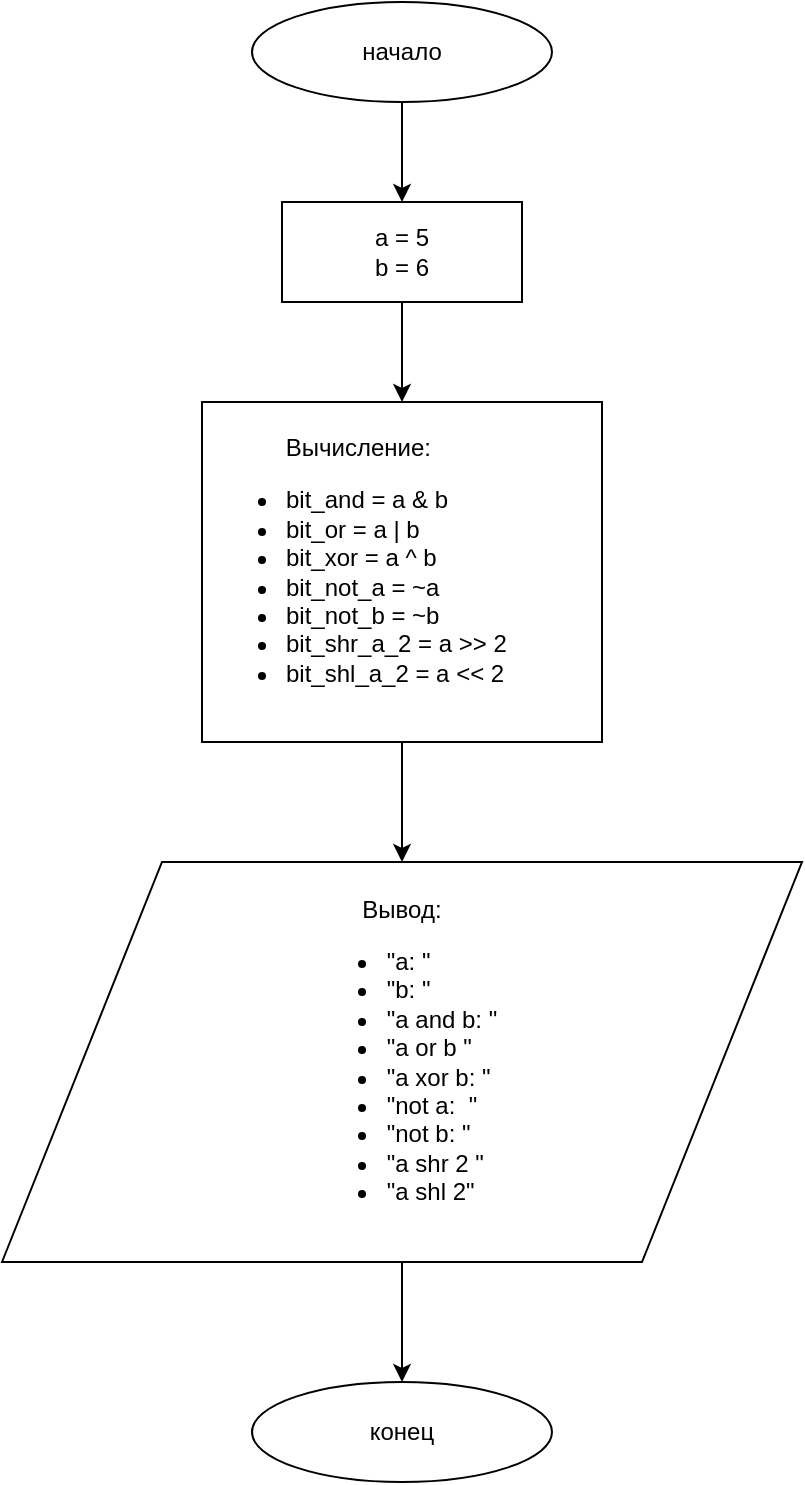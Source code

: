 <mxfile version="12.4.2" type="device" pages="6"><diagram id="529MMegNwRxEKdmfvtTN" name="Page-1"><mxGraphModel dx="3122" dy="723" grid="1" gridSize="10" guides="1" tooltips="1" connect="1" arrows="1" fold="1" page="1" pageScale="1" pageWidth="850" pageHeight="1100" math="0" shadow="0"><root><mxCell id="0"/><mxCell id="1" parent="0"/><mxCell id="SWflAGZjZPfsucYb5LFb-7" style="edgeStyle=orthogonalEdgeStyle;rounded=0;orthogonalLoop=1;jettySize=auto;html=1;entryX=0.5;entryY=0;entryDx=0;entryDy=0;" edge="1" parent="1" source="SWflAGZjZPfsucYb5LFb-1" target="SWflAGZjZPfsucYb5LFb-3"><mxGeometry relative="1" as="geometry"/></mxCell><mxCell id="SWflAGZjZPfsucYb5LFb-1" value="начало" style="ellipse;whiteSpace=wrap;html=1;" vertex="1" parent="1"><mxGeometry x="-1350" y="20" width="150" height="50" as="geometry"/></mxCell><mxCell id="SWflAGZjZPfsucYb5LFb-8" value="" style="edgeStyle=orthogonalEdgeStyle;rounded=0;orthogonalLoop=1;jettySize=auto;html=1;" edge="1" parent="1" source="SWflAGZjZPfsucYb5LFb-3" target="SWflAGZjZPfsucYb5LFb-4"><mxGeometry relative="1" as="geometry"/></mxCell><mxCell id="SWflAGZjZPfsucYb5LFb-3" value="a = 5&lt;br&gt;b = 6" style="rounded=0;whiteSpace=wrap;html=1;" vertex="1" parent="1"><mxGeometry x="-1335" y="120" width="120" height="50" as="geometry"/></mxCell><mxCell id="SWflAGZjZPfsucYb5LFb-9" value="" style="edgeStyle=orthogonalEdgeStyle;rounded=0;orthogonalLoop=1;jettySize=auto;html=1;" edge="1" parent="1" source="SWflAGZjZPfsucYb5LFb-4" target="SWflAGZjZPfsucYb5LFb-5"><mxGeometry relative="1" as="geometry"/></mxCell><mxCell id="SWflAGZjZPfsucYb5LFb-4" value="&lt;div style=&quot;text-align: center&quot;&gt;Вычисление:&lt;/div&gt;&lt;ul&gt;&lt;li&gt;bit_and = a &amp;amp; b&lt;/li&gt;&lt;li&gt;bit_or = a | b&lt;/li&gt;&lt;li&gt;&lt;span&gt;bit_xor = a ^ b&lt;/span&gt;&lt;/li&gt;&lt;li&gt;&lt;span&gt;bit_not_a = ~a&lt;/span&gt;&lt;/li&gt;&lt;li&gt;&lt;span&gt;bit_not_b = ~b&lt;/span&gt;&lt;/li&gt;&lt;li&gt;&lt;span&gt;bit_shr_a_2 = a &amp;gt;&amp;gt; 2&lt;/span&gt;&lt;/li&gt;&lt;li&gt;&lt;span&gt;bit_shl_a_2 = a &amp;lt;&amp;lt; 2&amp;nbsp;&lt;/span&gt;&lt;/li&gt;&lt;/ul&gt;" style="rounded=0;whiteSpace=wrap;html=1;align=left;" vertex="1" parent="1"><mxGeometry x="-1375" y="220" width="200" height="170" as="geometry"/></mxCell><mxCell id="SWflAGZjZPfsucYb5LFb-10" value="" style="edgeStyle=orthogonalEdgeStyle;rounded=0;orthogonalLoop=1;jettySize=auto;html=1;" edge="1" parent="1" source="SWflAGZjZPfsucYb5LFb-5" target="SWflAGZjZPfsucYb5LFb-6"><mxGeometry relative="1" as="geometry"/></mxCell><mxCell id="SWflAGZjZPfsucYb5LFb-5" value="Вывод:&lt;br&gt;&lt;div&gt;&lt;/div&gt;&lt;ul&gt;&lt;li style=&quot;text-align: left&quot;&gt;&quot;a: &quot;&lt;/li&gt;&lt;li style=&quot;text-align: left&quot;&gt;&quot;b: &quot;&lt;/li&gt;&lt;li style=&quot;text-align: left&quot;&gt;&quot;a and b: &quot;&lt;/li&gt;&lt;li style=&quot;text-align: left&quot;&gt;&quot;a or b &quot;&lt;/li&gt;&lt;li style=&quot;text-align: left&quot;&gt;&quot;a xor b: &quot;&lt;/li&gt;&lt;li style=&quot;text-align: left&quot;&gt;&quot;not а:&amp;nbsp; &quot;&lt;/li&gt;&lt;li style=&quot;text-align: left&quot;&gt;&quot;not b: &quot;&lt;/li&gt;&lt;li style=&quot;text-align: left&quot;&gt;&quot;a shr 2 &quot;&lt;/li&gt;&lt;li style=&quot;text-align: left&quot;&gt;&quot;a shl 2&quot;&lt;/li&gt;&lt;/ul&gt;" style="shape=parallelogram;perimeter=parallelogramPerimeter;whiteSpace=wrap;html=1;align=center;" vertex="1" parent="1"><mxGeometry x="-1475" y="450" width="400" height="200" as="geometry"/></mxCell><mxCell id="SWflAGZjZPfsucYb5LFb-6" value="конец" style="ellipse;whiteSpace=wrap;html=1;" vertex="1" parent="1"><mxGeometry x="-1350" y="710" width="150" height="50" as="geometry"/></mxCell></root></mxGraphModel></diagram><diagram id="wwrDNku4VFZJ8Rb1p3Ht" name="Page-2"><mxGraphModel dx="1896" dy="964" grid="1" gridSize="10" guides="1" tooltips="1" connect="1" arrows="1" fold="1" page="1" pageScale="1" pageWidth="1100" pageHeight="850" math="0" shadow="0"><root><mxCell id="yfOJoLduya7RanwSCscD-0"/><mxCell id="yfOJoLduya7RanwSCscD-1" parent="yfOJoLduya7RanwSCscD-0"/><mxCell id="yfOJoLduya7RanwSCscD-24" value="" style="edgeStyle=orthogonalEdgeStyle;rounded=0;orthogonalLoop=1;jettySize=auto;html=1;" edge="1" parent="yfOJoLduya7RanwSCscD-1" source="yfOJoLduya7RanwSCscD-2" target="yfOJoLduya7RanwSCscD-3"><mxGeometry relative="1" as="geometry"/></mxCell><mxCell id="yfOJoLduya7RanwSCscD-2" value="начало" style="ellipse;whiteSpace=wrap;html=1;" vertex="1" parent="yfOJoLduya7RanwSCscD-1"><mxGeometry x="190" y="40" width="150" height="50" as="geometry"/></mxCell><mxCell id="yfOJoLduya7RanwSCscD-25" value="" style="edgeStyle=orthogonalEdgeStyle;rounded=0;orthogonalLoop=1;jettySize=auto;html=1;" edge="1" parent="yfOJoLduya7RanwSCscD-1" source="yfOJoLduya7RanwSCscD-3" target="yfOJoLduya7RanwSCscD-4"><mxGeometry relative="1" as="geometry"/></mxCell><mxCell id="yfOJoLduya7RanwSCscD-3" value="Введите координаты первой точки (x1, y1)&lt;br&gt;Введите координаты второй точки (x2, y2)" style="shape=parallelogram;perimeter=parallelogramPerimeter;whiteSpace=wrap;html=1;align=center;" vertex="1" parent="yfOJoLduya7RanwSCscD-1"><mxGeometry x="85" y="120" width="360" height="60" as="geometry"/></mxCell><mxCell id="yfOJoLduya7RanwSCscD-28" style="edgeStyle=orthogonalEdgeStyle;rounded=0;orthogonalLoop=1;jettySize=auto;html=1;" edge="1" parent="yfOJoLduya7RanwSCscD-1" source="yfOJoLduya7RanwSCscD-4"><mxGeometry relative="1" as="geometry"><mxPoint x="110" y="300" as="targetPoint"/></mxGeometry></mxCell><mxCell id="yfOJoLduya7RanwSCscD-31" style="edgeStyle=orthogonalEdgeStyle;rounded=0;orthogonalLoop=1;jettySize=auto;html=1;entryX=0.5;entryY=0;entryDx=0;entryDy=0;" edge="1" parent="yfOJoLduya7RanwSCscD-1" source="yfOJoLduya7RanwSCscD-4" target="yfOJoLduya7RanwSCscD-12"><mxGeometry relative="1" as="geometry"/></mxCell><mxCell id="yfOJoLduya7RanwSCscD-4" value="Координаты - числа?" style="rhombus;whiteSpace=wrap;html=1;align=center;" vertex="1" parent="yfOJoLduya7RanwSCscD-1"><mxGeometry x="182.5" y="210" width="165" height="80" as="geometry"/></mxCell><mxCell id="yfOJoLduya7RanwSCscD-5" value="Да" style="text;html=1;align=center;verticalAlign=middle;resizable=0;points=[];;autosize=1;" vertex="1" parent="yfOJoLduya7RanwSCscD-1"><mxGeometry x="347.5" y="221" width="30" height="20" as="geometry"/></mxCell><mxCell id="yfOJoLduya7RanwSCscD-6" value="Нет" style="text;html=1;align=center;verticalAlign=middle;resizable=0;points=[];;autosize=1;" vertex="1" parent="yfOJoLduya7RanwSCscD-1"><mxGeometry x="142.5" y="221" width="40" height="20" as="geometry"/></mxCell><mxCell id="yfOJoLduya7RanwSCscD-41" style="edgeStyle=orthogonalEdgeStyle;rounded=0;orthogonalLoop=1;jettySize=auto;html=1;entryX=0;entryY=0.5;entryDx=0;entryDy=0;" edge="1" parent="yfOJoLduya7RanwSCscD-1" source="yfOJoLduya7RanwSCscD-7" target="yfOJoLduya7RanwSCscD-40"><mxGeometry relative="1" as="geometry"><Array as="points"><mxPoint x="112" y="815"/></Array></mxGeometry></mxCell><mxCell id="yfOJoLduya7RanwSCscD-7" value="Вывод:&lt;br&gt;&quot;Введите численные координаты&quot;" style="shape=parallelogram;perimeter=parallelogramPerimeter;whiteSpace=wrap;html=1;align=center;" vertex="1" parent="yfOJoLduya7RanwSCscD-1"><mxGeometry x="20" y="300" width="182.5" height="80" as="geometry"/></mxCell><mxCell id="yfOJoLduya7RanwSCscD-10" value="Нет" style="text;html=1;align=center;verticalAlign=middle;resizable=0;points=[];;autosize=1;" vertex="1" parent="yfOJoLduya7RanwSCscD-1"><mxGeometry x="525" y="311" width="40" height="20" as="geometry"/></mxCell><mxCell id="yfOJoLduya7RanwSCscD-11" value="Да" style="text;html=1;align=center;verticalAlign=middle;resizable=0;points=[];;autosize=1;" vertex="1" parent="yfOJoLduya7RanwSCscD-1"><mxGeometry x="730" y="311" width="30" height="20" as="geometry"/></mxCell><mxCell id="yfOJoLduya7RanwSCscD-32" style="edgeStyle=orthogonalEdgeStyle;rounded=0;orthogonalLoop=1;jettySize=auto;html=1;entryX=0.5;entryY=0;entryDx=0;entryDy=0;" edge="1" parent="yfOJoLduya7RanwSCscD-1" source="yfOJoLduya7RanwSCscD-12" target="yfOJoLduya7RanwSCscD-13"><mxGeometry relative="1" as="geometry"/></mxCell><mxCell id="yfOJoLduya7RanwSCscD-33" style="edgeStyle=orthogonalEdgeStyle;rounded=0;orthogonalLoop=1;jettySize=auto;html=1;entryX=0.5;entryY=0;entryDx=0;entryDy=0;" edge="1" parent="yfOJoLduya7RanwSCscD-1" source="yfOJoLduya7RanwSCscD-12" target="yfOJoLduya7RanwSCscD-19"><mxGeometry relative="1" as="geometry"/></mxCell><mxCell id="yfOJoLduya7RanwSCscD-12" value="x1 == x2" style="rhombus;whiteSpace=wrap;html=1;align=center;" vertex="1" parent="yfOJoLduya7RanwSCscD-1"><mxGeometry x="565" y="300" width="165" height="80" as="geometry"/></mxCell><mxCell id="yfOJoLduya7RanwSCscD-37" style="edgeStyle=orthogonalEdgeStyle;rounded=0;orthogonalLoop=1;jettySize=auto;html=1;" edge="1" parent="yfOJoLduya7RanwSCscD-1" source="yfOJoLduya7RanwSCscD-13"><mxGeometry relative="1" as="geometry"><mxPoint x="540" y="460" as="targetPoint"/></mxGeometry></mxCell><mxCell id="yfOJoLduya7RanwSCscD-47" style="edgeStyle=orthogonalEdgeStyle;rounded=0;orthogonalLoop=1;jettySize=auto;html=1;" edge="1" parent="yfOJoLduya7RanwSCscD-1" source="yfOJoLduya7RanwSCscD-13"><mxGeometry relative="1" as="geometry"><mxPoint x="250" y="460" as="targetPoint"/></mxGeometry></mxCell><mxCell id="yfOJoLduya7RanwSCscD-13" value="y1 == y2" style="rhombus;whiteSpace=wrap;html=1;align=center;" vertex="1" parent="yfOJoLduya7RanwSCscD-1"><mxGeometry x="300" y="360" width="165" height="80" as="geometry"/></mxCell><mxCell id="yfOJoLduya7RanwSCscD-14" value="Нет" style="text;html=1;align=center;verticalAlign=middle;resizable=0;points=[];;autosize=1;" vertex="1" parent="yfOJoLduya7RanwSCscD-1"><mxGeometry x="260" y="371" width="40" height="20" as="geometry"/></mxCell><mxCell id="yfOJoLduya7RanwSCscD-15" value="Да" style="text;html=1;align=center;verticalAlign=middle;resizable=0;points=[];;autosize=1;" vertex="1" parent="yfOJoLduya7RanwSCscD-1"><mxGeometry x="465" y="371" width="30" height="20" as="geometry"/></mxCell><mxCell id="yfOJoLduya7RanwSCscD-43" style="edgeStyle=orthogonalEdgeStyle;rounded=0;orthogonalLoop=1;jettySize=auto;html=1;entryX=0.5;entryY=0;entryDx=0;entryDy=0;" edge="1" parent="yfOJoLduya7RanwSCscD-1" source="yfOJoLduya7RanwSCscD-16" target="yfOJoLduya7RanwSCscD-40"><mxGeometry relative="1" as="geometry"><Array as="points"><mxPoint x="528" y="675"/><mxPoint x="665" y="675"/></Array></mxGeometry></mxCell><mxCell id="yfOJoLduya7RanwSCscD-16" value="Вывод:&lt;br&gt;&quot;y = y1 - уравнение прямой, &lt;br&gt;проходящей &lt;br&gt;через точки&quot;" style="shape=parallelogram;perimeter=parallelogramPerimeter;whiteSpace=wrap;html=1;align=center;" vertex="1" parent="yfOJoLduya7RanwSCscD-1"><mxGeometry x="450" y="470" width="155" height="90" as="geometry"/></mxCell><mxCell id="yfOJoLduya7RanwSCscD-50" value="" style="edgeStyle=orthogonalEdgeStyle;rounded=0;orthogonalLoop=1;jettySize=auto;html=1;" edge="1" parent="yfOJoLduya7RanwSCscD-1" source="yfOJoLduya7RanwSCscD-17" target="yfOJoLduya7RanwSCscD-18"><mxGeometry relative="1" as="geometry"/></mxCell><mxCell id="yfOJoLduya7RanwSCscD-17" value="&lt;span&gt;k = (y2 - y1) / (x2 - x1)&lt;/span&gt;&lt;br&gt;&lt;span&gt;b = y2 - k * x2&lt;/span&gt;" style="rounded=0;whiteSpace=wrap;html=1;align=left;" vertex="1" parent="yfOJoLduya7RanwSCscD-1"><mxGeometry x="182.5" y="470" width="150" height="90" as="geometry"/></mxCell><mxCell id="yfOJoLduya7RanwSCscD-42" style="edgeStyle=orthogonalEdgeStyle;rounded=0;orthogonalLoop=1;jettySize=auto;html=1;entryX=0;entryY=0.5;entryDx=0;entryDy=0;" edge="1" parent="yfOJoLduya7RanwSCscD-1" source="yfOJoLduya7RanwSCscD-18" target="yfOJoLduya7RanwSCscD-40"><mxGeometry relative="1" as="geometry"><Array as="points"><mxPoint x="240" y="815"/></Array></mxGeometry></mxCell><mxCell id="yfOJoLduya7RanwSCscD-18" value="Вывод:&lt;br&gt;&quot;y = kx + b - &lt;br&gt;уравнение прямой, &lt;br&gt;проходящей через &lt;br&gt;точки&quot;" style="shape=parallelogram;perimeter=parallelogramPerimeter;whiteSpace=wrap;html=1;align=center;" vertex="1" parent="yfOJoLduya7RanwSCscD-1"><mxGeometry x="175" y="600" width="165" height="110" as="geometry"/></mxCell><mxCell id="yfOJoLduya7RanwSCscD-39" style="edgeStyle=orthogonalEdgeStyle;rounded=0;orthogonalLoop=1;jettySize=auto;html=1;" edge="1" parent="yfOJoLduya7RanwSCscD-1" source="yfOJoLduya7RanwSCscD-19"><mxGeometry relative="1" as="geometry"><mxPoint x="1020" y="460" as="targetPoint"/></mxGeometry></mxCell><mxCell id="yfOJoLduya7RanwSCscD-48" style="edgeStyle=orthogonalEdgeStyle;rounded=0;orthogonalLoop=1;jettySize=auto;html=1;" edge="1" parent="yfOJoLduya7RanwSCscD-1" source="yfOJoLduya7RanwSCscD-19"><mxGeometry relative="1" as="geometry"><mxPoint x="760" y="460" as="targetPoint"/></mxGeometry></mxCell><mxCell id="yfOJoLduya7RanwSCscD-19" value="y1 == y2" style="rhombus;whiteSpace=wrap;html=1;align=center;" vertex="1" parent="yfOJoLduya7RanwSCscD-1"><mxGeometry x="810" y="360" width="165" height="80" as="geometry"/></mxCell><mxCell id="yfOJoLduya7RanwSCscD-20" value="Нет" style="text;html=1;align=center;verticalAlign=middle;resizable=0;points=[];;autosize=1;" vertex="1" parent="yfOJoLduya7RanwSCscD-1"><mxGeometry x="770" y="371" width="40" height="20" as="geometry"/></mxCell><mxCell id="yfOJoLduya7RanwSCscD-21" value="Да" style="text;html=1;align=center;verticalAlign=middle;resizable=0;points=[];;autosize=1;" vertex="1" parent="yfOJoLduya7RanwSCscD-1"><mxGeometry x="975" y="371" width="30" height="20" as="geometry"/></mxCell><mxCell id="yfOJoLduya7RanwSCscD-44" style="edgeStyle=orthogonalEdgeStyle;rounded=0;orthogonalLoop=1;jettySize=auto;html=1;entryX=0.5;entryY=0;entryDx=0;entryDy=0;exitX=0.5;exitY=1;exitDx=0;exitDy=0;" edge="1" parent="yfOJoLduya7RanwSCscD-1" source="yfOJoLduya7RanwSCscD-22" target="yfOJoLduya7RanwSCscD-40"><mxGeometry relative="1" as="geometry"><Array as="points"><mxPoint x="755" y="680"/><mxPoint x="665" y="680"/></Array></mxGeometry></mxCell><mxCell id="yfOJoLduya7RanwSCscD-22" value="Вывод:&lt;br&gt;&quot;x = x1 - уравнение прямой, &lt;br&gt;проходящей &lt;br&gt;через точки&quot;" style="shape=parallelogram;perimeter=parallelogramPerimeter;whiteSpace=wrap;html=1;align=center;" vertex="1" parent="yfOJoLduya7RanwSCscD-1"><mxGeometry x="680" y="470" width="150" height="90" as="geometry"/></mxCell><mxCell id="yfOJoLduya7RanwSCscD-45" style="edgeStyle=orthogonalEdgeStyle;rounded=0;orthogonalLoop=1;jettySize=auto;html=1;entryX=1;entryY=0.5;entryDx=0;entryDy=0;exitX=0.5;exitY=1;exitDx=0;exitDy=0;" edge="1" parent="yfOJoLduya7RanwSCscD-1" source="yfOJoLduya7RanwSCscD-23" target="yfOJoLduya7RanwSCscD-40"><mxGeometry relative="1" as="geometry"><Array as="points"><mxPoint x="1011" y="815"/></Array></mxGeometry></mxCell><mxCell id="yfOJoLduya7RanwSCscD-23" value="Вывод:&lt;br&gt;&quot;Точки совпадают, &lt;br&gt;введите &lt;br&gt;координаты &lt;br&gt;разных точек&quot;" style="shape=parallelogram;perimeter=parallelogramPerimeter;whiteSpace=wrap;html=1;align=center;" vertex="1" parent="yfOJoLduya7RanwSCscD-1"><mxGeometry x="930" y="470" width="160" height="90" as="geometry"/></mxCell><mxCell id="yfOJoLduya7RanwSCscD-40" value="конец" style="ellipse;whiteSpace=wrap;html=1;" vertex="1" parent="yfOJoLduya7RanwSCscD-1"><mxGeometry x="590" y="790" width="150" height="50" as="geometry"/></mxCell></root></mxGraphModel></diagram><diagram id="EvHhJwxtSoLWzN24BpnY" name="Page-3"><mxGraphModel dx="1673" dy="851" grid="1" gridSize="10" guides="1" tooltips="1" connect="1" arrows="1" fold="1" page="1" pageScale="1" pageWidth="1100" pageHeight="850" math="0" shadow="0"><root><mxCell id="rjTSGXySTF08Yokjqlpj-0"/><mxCell id="rjTSGXySTF08Yokjqlpj-1" parent="rjTSGXySTF08Yokjqlpj-0"/><mxCell id="rjTSGXySTF08Yokjqlpj-21" value="" style="edgeStyle=orthogonalEdgeStyle;rounded=0;orthogonalLoop=1;jettySize=auto;html=1;" edge="1" parent="rjTSGXySTF08Yokjqlpj-1" source="rjTSGXySTF08Yokjqlpj-2" target="rjTSGXySTF08Yokjqlpj-3"><mxGeometry relative="1" as="geometry"/></mxCell><mxCell id="rjTSGXySTF08Yokjqlpj-2" value="начало" style="ellipse;whiteSpace=wrap;html=1;" vertex="1" parent="rjTSGXySTF08Yokjqlpj-1"><mxGeometry x="705" y="-0.41" width="150" height="40" as="geometry"/></mxCell><mxCell id="rjTSGXySTF08Yokjqlpj-22" value="" style="edgeStyle=orthogonalEdgeStyle;rounded=0;orthogonalLoop=1;jettySize=auto;html=1;" edge="1" parent="rjTSGXySTF08Yokjqlpj-1" source="rjTSGXySTF08Yokjqlpj-3" target="rjTSGXySTF08Yokjqlpj-4"><mxGeometry relative="1" as="geometry"/></mxCell><mxCell id="rjTSGXySTF08Yokjqlpj-3" value="Вывод - описание команд:&lt;br&gt;&lt;ul&gt;&lt;li style=&quot;text-align: left&quot;&gt;'int'&amp;nbsp;&amp;nbsp;- для случайного целого&lt;/li&gt;&lt;li style=&quot;text-align: left&quot;&gt;'float'&amp;nbsp;&amp;nbsp;- для случайного вещественного&lt;/li&gt;&lt;li style=&quot;text-align: left&quot;&gt;'symb'&amp;nbsp;&amp;nbsp;- для символа&lt;/li&gt;&lt;/ul&gt;Ввод - пользователь вводит команду" style="shape=parallelogram;perimeter=parallelogramPerimeter;whiteSpace=wrap;html=1;align=center;" vertex="1" parent="rjTSGXySTF08Yokjqlpj-1"><mxGeometry x="595" y="80" width="370" height="110" as="geometry"/></mxCell><mxCell id="rjTSGXySTF08Yokjqlpj-23" style="edgeStyle=orthogonalEdgeStyle;rounded=0;orthogonalLoop=1;jettySize=auto;html=1;" edge="1" parent="rjTSGXySTF08Yokjqlpj-1" source="rjTSGXySTF08Yokjqlpj-4" target="rjTSGXySTF08Yokjqlpj-13"><mxGeometry relative="1" as="geometry"/></mxCell><mxCell id="rjTSGXySTF08Yokjqlpj-25" style="edgeStyle=orthogonalEdgeStyle;rounded=0;orthogonalLoop=1;jettySize=auto;html=1;" edge="1" parent="rjTSGXySTF08Yokjqlpj-1" source="rjTSGXySTF08Yokjqlpj-4" target="rjTSGXySTF08Yokjqlpj-8"><mxGeometry relative="1" as="geometry"/></mxCell><mxCell id="rjTSGXySTF08Yokjqlpj-4" value="Пользователь ввел 'int'" style="rhombus;whiteSpace=wrap;html=1;align=center;" vertex="1" parent="rjTSGXySTF08Yokjqlpj-1"><mxGeometry x="675" y="230" width="180" height="80" as="geometry"/></mxCell><mxCell id="rjTSGXySTF08Yokjqlpj-5" value="Да" style="text;html=1;align=center;verticalAlign=middle;resizable=0;points=[];;autosize=1;" vertex="1" parent="rjTSGXySTF08Yokjqlpj-1"><mxGeometry x="847" y="242" width="30" height="20" as="geometry"/></mxCell><mxCell id="rjTSGXySTF08Yokjqlpj-6" value="Нет" style="text;html=1;align=center;verticalAlign=middle;resizable=0;points=[];;autosize=1;" vertex="1" parent="rjTSGXySTF08Yokjqlpj-1"><mxGeometry x="640" y="242" width="40" height="20" as="geometry"/></mxCell><mxCell id="rjTSGXySTF08Yokjqlpj-7" value="Нет" style="text;html=1;align=center;verticalAlign=middle;resizable=0;points=[];;autosize=1;" vertex="1" parent="rjTSGXySTF08Yokjqlpj-1"><mxGeometry x="370" y="332" width="40" height="20" as="geometry"/></mxCell><mxCell id="rjTSGXySTF08Yokjqlpj-26" style="edgeStyle=orthogonalEdgeStyle;rounded=0;orthogonalLoop=1;jettySize=auto;html=1;" edge="1" parent="rjTSGXySTF08Yokjqlpj-1" source="rjTSGXySTF08Yokjqlpj-8" target="rjTSGXySTF08Yokjqlpj-15"><mxGeometry relative="1" as="geometry"><Array as="points"><mxPoint x="675" y="360"/></Array></mxGeometry></mxCell><mxCell id="rjTSGXySTF08Yokjqlpj-27" style="edgeStyle=orthogonalEdgeStyle;rounded=0;orthogonalLoop=1;jettySize=auto;html=1;entryX=0.5;entryY=0;entryDx=0;entryDy=0;" edge="1" parent="rjTSGXySTF08Yokjqlpj-1" source="rjTSGXySTF08Yokjqlpj-8" target="rjTSGXySTF08Yokjqlpj-11"><mxGeometry relative="1" as="geometry"/></mxCell><mxCell id="rjTSGXySTF08Yokjqlpj-8" value="Пользователь ввел 'float'" style="rhombus;whiteSpace=wrap;html=1;align=center;" vertex="1" parent="rjTSGXySTF08Yokjqlpj-1"><mxGeometry x="405" y="320" width="180" height="80" as="geometry"/></mxCell><mxCell id="rjTSGXySTF08Yokjqlpj-9" value="Да" style="text;html=1;align=center;verticalAlign=middle;resizable=0;points=[];;autosize=1;" vertex="1" parent="rjTSGXySTF08Yokjqlpj-1"><mxGeometry x="577" y="332" width="30" height="20" as="geometry"/></mxCell><mxCell id="rjTSGXySTF08Yokjqlpj-10" value="Нет" style="text;html=1;align=center;verticalAlign=middle;resizable=0;points=[];;autosize=1;" vertex="1" parent="rjTSGXySTF08Yokjqlpj-1"><mxGeometry x="140" y="432" width="40" height="20" as="geometry"/></mxCell><mxCell id="rjTSGXySTF08Yokjqlpj-28" style="edgeStyle=orthogonalEdgeStyle;rounded=0;orthogonalLoop=1;jettySize=auto;html=1;" edge="1" parent="rjTSGXySTF08Yokjqlpj-1" source="rjTSGXySTF08Yokjqlpj-11" target="rjTSGXySTF08Yokjqlpj-17"><mxGeometry relative="1" as="geometry"><Array as="points"><mxPoint x="405" y="460"/></Array></mxGeometry></mxCell><mxCell id="rjTSGXySTF08Yokjqlpj-31" style="edgeStyle=orthogonalEdgeStyle;rounded=0;orthogonalLoop=1;jettySize=auto;html=1;" edge="1" parent="rjTSGXySTF08Yokjqlpj-1" source="rjTSGXySTF08Yokjqlpj-11" target="rjTSGXySTF08Yokjqlpj-19"><mxGeometry relative="1" as="geometry"><Array as="points"><mxPoint x="115" y="460"/></Array></mxGeometry></mxCell><mxCell id="rjTSGXySTF08Yokjqlpj-11" value="Пользователь ввел 'symb'" style="rhombus;whiteSpace=wrap;html=1;align=center;" vertex="1" parent="rjTSGXySTF08Yokjqlpj-1"><mxGeometry x="175" y="420" width="180" height="80" as="geometry"/></mxCell><mxCell id="rjTSGXySTF08Yokjqlpj-12" value="Да" style="text;html=1;align=center;verticalAlign=middle;resizable=0;points=[];;autosize=1;" vertex="1" parent="rjTSGXySTF08Yokjqlpj-1"><mxGeometry x="347" y="432" width="30" height="20" as="geometry"/></mxCell><mxCell id="rjTSGXySTF08Yokjqlpj-24" value="" style="edgeStyle=orthogonalEdgeStyle;rounded=0;orthogonalLoop=1;jettySize=auto;html=1;" edge="1" parent="rjTSGXySTF08Yokjqlpj-1" source="rjTSGXySTF08Yokjqlpj-13" target="rjTSGXySTF08Yokjqlpj-14"><mxGeometry relative="1" as="geometry"/></mxCell><mxCell id="rjTSGXySTF08Yokjqlpj-13" value="Ввод начальной и конечной &lt;br&gt;границ диапазона" style="shape=parallelogram;perimeter=parallelogramPerimeter;whiteSpace=wrap;html=1;align=center;" vertex="1" parent="rjTSGXySTF08Yokjqlpj-1"><mxGeometry x="860" y="320" width="230" height="60" as="geometry"/></mxCell><mxCell id="rjTSGXySTF08Yokjqlpj-35" style="edgeStyle=orthogonalEdgeStyle;rounded=0;orthogonalLoop=1;jettySize=auto;html=1;entryX=1;entryY=0.5;entryDx=0;entryDy=0;" edge="1" parent="rjTSGXySTF08Yokjqlpj-1" source="rjTSGXySTF08Yokjqlpj-14" target="rjTSGXySTF08Yokjqlpj-20"><mxGeometry relative="1" as="geometry"><Array as="points"><mxPoint x="971" y="795"/></Array></mxGeometry></mxCell><mxCell id="rjTSGXySTF08Yokjqlpj-14" value="Вывод случайного числа &lt;br&gt;в заданном диапазоне" style="shape=parallelogram;perimeter=parallelogramPerimeter;whiteSpace=wrap;html=1;align=center;" vertex="1" parent="rjTSGXySTF08Yokjqlpj-1"><mxGeometry x="860" y="410" width="230" height="60" as="geometry"/></mxCell><mxCell id="rjTSGXySTF08Yokjqlpj-29" value="" style="edgeStyle=orthogonalEdgeStyle;rounded=0;orthogonalLoop=1;jettySize=auto;html=1;" edge="1" parent="rjTSGXySTF08Yokjqlpj-1" source="rjTSGXySTF08Yokjqlpj-15" target="rjTSGXySTF08Yokjqlpj-16"><mxGeometry relative="1" as="geometry"/></mxCell><mxCell id="rjTSGXySTF08Yokjqlpj-15" value="Ввод начальной и конечной &lt;br&gt;границ диапазона" style="shape=parallelogram;perimeter=parallelogramPerimeter;whiteSpace=wrap;html=1;align=center;" vertex="1" parent="rjTSGXySTF08Yokjqlpj-1"><mxGeometry x="560" y="410" width="230" height="60" as="geometry"/></mxCell><mxCell id="rjTSGXySTF08Yokjqlpj-34" style="edgeStyle=orthogonalEdgeStyle;rounded=0;orthogonalLoop=1;jettySize=auto;html=1;" edge="1" parent="rjTSGXySTF08Yokjqlpj-1" source="rjTSGXySTF08Yokjqlpj-16" target="rjTSGXySTF08Yokjqlpj-20"><mxGeometry relative="1" as="geometry"/></mxCell><mxCell id="rjTSGXySTF08Yokjqlpj-16" value="Вывод случайного числа &lt;br&gt;в заданном диапазоне" style="shape=parallelogram;perimeter=parallelogramPerimeter;whiteSpace=wrap;html=1;align=center;" vertex="1" parent="rjTSGXySTF08Yokjqlpj-1"><mxGeometry x="560" y="500" width="230" height="60" as="geometry"/></mxCell><mxCell id="rjTSGXySTF08Yokjqlpj-30" value="" style="edgeStyle=orthogonalEdgeStyle;rounded=0;orthogonalLoop=1;jettySize=auto;html=1;" edge="1" parent="rjTSGXySTF08Yokjqlpj-1" source="rjTSGXySTF08Yokjqlpj-17" target="rjTSGXySTF08Yokjqlpj-18"><mxGeometry relative="1" as="geometry"/></mxCell><mxCell id="rjTSGXySTF08Yokjqlpj-17" value="Ввод начального и конечного&amp;nbsp;&lt;br&gt;символов" style="shape=parallelogram;perimeter=parallelogramPerimeter;whiteSpace=wrap;html=1;align=center;" vertex="1" parent="rjTSGXySTF08Yokjqlpj-1"><mxGeometry x="290" y="530" width="230" height="60" as="geometry"/></mxCell><mxCell id="rjTSGXySTF08Yokjqlpj-33" style="edgeStyle=orthogonalEdgeStyle;rounded=0;orthogonalLoop=1;jettySize=auto;html=1;entryX=0;entryY=0.5;entryDx=0;entryDy=0;" edge="1" parent="rjTSGXySTF08Yokjqlpj-1" source="rjTSGXySTF08Yokjqlpj-18" target="rjTSGXySTF08Yokjqlpj-20"><mxGeometry relative="1" as="geometry"/></mxCell><mxCell id="rjTSGXySTF08Yokjqlpj-18" value="Вывод случайного символа&amp;nbsp;&lt;br&gt;в заданном диапазоне" style="shape=parallelogram;perimeter=parallelogramPerimeter;whiteSpace=wrap;html=1;align=center;" vertex="1" parent="rjTSGXySTF08Yokjqlpj-1"><mxGeometry x="290" y="620" width="230" height="60" as="geometry"/></mxCell><mxCell id="rjTSGXySTF08Yokjqlpj-32" style="edgeStyle=orthogonalEdgeStyle;rounded=0;orthogonalLoop=1;jettySize=auto;html=1;entryX=0;entryY=0.5;entryDx=0;entryDy=0;" edge="1" parent="rjTSGXySTF08Yokjqlpj-1" source="rjTSGXySTF08Yokjqlpj-19" target="rjTSGXySTF08Yokjqlpj-20"><mxGeometry relative="1" as="geometry"><Array as="points"><mxPoint x="115" y="795"/></Array></mxGeometry></mxCell><mxCell id="rjTSGXySTF08Yokjqlpj-19" value="Вывод &quot;Неверная команда&quot;&amp;nbsp;" style="shape=parallelogram;perimeter=parallelogramPerimeter;whiteSpace=wrap;html=1;align=center;" vertex="1" parent="rjTSGXySTF08Yokjqlpj-1"><mxGeometry y="530" width="230" height="60" as="geometry"/></mxCell><mxCell id="rjTSGXySTF08Yokjqlpj-20" value="конец" style="ellipse;whiteSpace=wrap;html=1;" vertex="1" parent="rjTSGXySTF08Yokjqlpj-1"><mxGeometry x="490" y="770" width="150" height="50" as="geometry"/></mxCell></root></mxGraphModel></diagram><diagram id="eXBcGsZ1_NmqEj-pGRdn" name="Page-4"><mxGraphModel dx="1422" dy="723" grid="1" gridSize="10" guides="1" tooltips="1" connect="1" arrows="1" fold="1" page="1" pageScale="1" pageWidth="1100" pageHeight="850" math="0" shadow="0"><root><mxCell id="ADLQMRM2rnOiApSJz6uW-0"/><mxCell id="ADLQMRM2rnOiApSJz6uW-1" parent="ADLQMRM2rnOiApSJz6uW-0"/><mxCell id="ADLQMRM2rnOiApSJz6uW-7" value="" style="edgeStyle=orthogonalEdgeStyle;rounded=0;orthogonalLoop=1;jettySize=auto;html=1;" edge="1" parent="ADLQMRM2rnOiApSJz6uW-1" source="ADLQMRM2rnOiApSJz6uW-2" target="ADLQMRM2rnOiApSJz6uW-3"><mxGeometry relative="1" as="geometry"/></mxCell><mxCell id="ADLQMRM2rnOiApSJz6uW-2" value="начало" style="ellipse;whiteSpace=wrap;html=1;" vertex="1" parent="ADLQMRM2rnOiApSJz6uW-1"><mxGeometry x="475" y="30" width="150" height="50" as="geometry"/></mxCell><mxCell id="ADLQMRM2rnOiApSJz6uW-8" value="" style="edgeStyle=orthogonalEdgeStyle;rounded=0;orthogonalLoop=1;jettySize=auto;html=1;" edge="1" parent="ADLQMRM2rnOiApSJz6uW-1" source="ADLQMRM2rnOiApSJz6uW-3" target="ADLQMRM2rnOiApSJz6uW-4"><mxGeometry relative="1" as="geometry"/></mxCell><mxCell id="ADLQMRM2rnOiApSJz6uW-3" value="Ввод двух букв" style="shape=parallelogram;perimeter=parallelogramPerimeter;whiteSpace=wrap;html=1;align=center;" vertex="1" parent="ADLQMRM2rnOiApSJz6uW-1"><mxGeometry x="475" y="130" width="150" height="60" as="geometry"/></mxCell><mxCell id="ADLQMRM2rnOiApSJz6uW-9" value="" style="edgeStyle=orthogonalEdgeStyle;rounded=0;orthogonalLoop=1;jettySize=auto;html=1;" edge="1" parent="ADLQMRM2rnOiApSJz6uW-1" source="ADLQMRM2rnOiApSJz6uW-4" target="ADLQMRM2rnOiApSJz6uW-5"><mxGeometry relative="1" as="geometry"/></mxCell><mxCell id="ADLQMRM2rnOiApSJz6uW-4" value="Вычисление:&lt;br&gt;&lt;ul&gt;&lt;li style=&quot;text-align: left&quot;&gt;позиции букв в алфавите&lt;/li&gt;&lt;li style=&quot;text-align: left&quot;&gt;количество букв между заданными буквами&lt;/li&gt;&lt;/ul&gt;" style="rounded=0;whiteSpace=wrap;html=1;align=center;" vertex="1" parent="ADLQMRM2rnOiApSJz6uW-1"><mxGeometry x="385" y="230" width="330" height="90" as="geometry"/></mxCell><mxCell id="ADLQMRM2rnOiApSJz6uW-10" value="" style="edgeStyle=orthogonalEdgeStyle;rounded=0;orthogonalLoop=1;jettySize=auto;html=1;" edge="1" parent="ADLQMRM2rnOiApSJz6uW-1" source="ADLQMRM2rnOiApSJz6uW-5" target="ADLQMRM2rnOiApSJz6uW-6"><mxGeometry relative="1" as="geometry"/></mxCell><mxCell id="ADLQMRM2rnOiApSJz6uW-5" value="Вывод:&lt;br&gt;&lt;ul&gt;&lt;li style=&quot;text-align: left&quot;&gt;позиции букв в алфавите&lt;/li&gt;&lt;li style=&quot;text-align: left&quot;&gt;количество букв между заданными буквами&lt;/li&gt;&lt;/ul&gt;" style="shape=parallelogram;perimeter=parallelogramPerimeter;whiteSpace=wrap;html=1;align=center;" vertex="1" parent="ADLQMRM2rnOiApSJz6uW-1"><mxGeometry x="340" y="375" width="420" height="100" as="geometry"/></mxCell><mxCell id="ADLQMRM2rnOiApSJz6uW-6" value="конец" style="ellipse;whiteSpace=wrap;html=1;" vertex="1" parent="ADLQMRM2rnOiApSJz6uW-1"><mxGeometry x="475" y="540" width="150" height="50" as="geometry"/></mxCell></root></mxGraphModel></diagram><diagram id="RmDFxz8BcuCmanQeqlIK" name="Page-5"><mxGraphModel dx="1422" dy="723" grid="1" gridSize="10" guides="1" tooltips="1" connect="1" arrows="1" fold="1" page="1" pageScale="1" pageWidth="1100" pageHeight="850" math="0" shadow="0"><root><mxCell id="hbMt_3mnMee4-wDpHxC1-0"/><mxCell id="hbMt_3mnMee4-wDpHxC1-1" parent="hbMt_3mnMee4-wDpHxC1-0"/><mxCell id="hbMt_3mnMee4-wDpHxC1-12" value="" style="edgeStyle=orthogonalEdgeStyle;rounded=0;orthogonalLoop=1;jettySize=auto;html=1;" edge="1" parent="hbMt_3mnMee4-wDpHxC1-1" source="hbMt_3mnMee4-wDpHxC1-2" target="hbMt_3mnMee4-wDpHxC1-3"><mxGeometry relative="1" as="geometry"/></mxCell><mxCell id="hbMt_3mnMee4-wDpHxC1-2" value="начало" style="ellipse;whiteSpace=wrap;html=1;" vertex="1" parent="hbMt_3mnMee4-wDpHxC1-1"><mxGeometry x="475" y="40" width="150" height="50" as="geometry"/></mxCell><mxCell id="hbMt_3mnMee4-wDpHxC1-13" value="" style="edgeStyle=orthogonalEdgeStyle;rounded=0;orthogonalLoop=1;jettySize=auto;html=1;" edge="1" parent="hbMt_3mnMee4-wDpHxC1-1" source="hbMt_3mnMee4-wDpHxC1-3" target="hbMt_3mnMee4-wDpHxC1-4"><mxGeometry relative="1" as="geometry"/></mxCell><mxCell id="hbMt_3mnMee4-wDpHxC1-3" value="Пользователь вводит &lt;br&gt;номер буквы в алфавите" style="shape=parallelogram;perimeter=parallelogramPerimeter;whiteSpace=wrap;html=1;align=center;" vertex="1" parent="hbMt_3mnMee4-wDpHxC1-1"><mxGeometry x="445" y="130" width="210" height="60" as="geometry"/></mxCell><mxCell id="hbMt_3mnMee4-wDpHxC1-14" style="edgeStyle=orthogonalEdgeStyle;rounded=0;orthogonalLoop=1;jettySize=auto;html=1;entryX=0.5;entryY=0;entryDx=0;entryDy=0;" edge="1" parent="hbMt_3mnMee4-wDpHxC1-1" source="hbMt_3mnMee4-wDpHxC1-4" target="hbMt_3mnMee4-wDpHxC1-7"><mxGeometry relative="1" as="geometry"/></mxCell><mxCell id="hbMt_3mnMee4-wDpHxC1-15" style="edgeStyle=orthogonalEdgeStyle;rounded=0;orthogonalLoop=1;jettySize=auto;html=1;entryX=0.5;entryY=0;entryDx=0;entryDy=0;" edge="1" parent="hbMt_3mnMee4-wDpHxC1-1" source="hbMt_3mnMee4-wDpHxC1-4" target="hbMt_3mnMee4-wDpHxC1-10"><mxGeometry relative="1" as="geometry"/></mxCell><mxCell id="hbMt_3mnMee4-wDpHxC1-4" value="1 &amp;lt;= число &amp;lt;=26" style="rhombus;whiteSpace=wrap;html=1;align=center;" vertex="1" parent="hbMt_3mnMee4-wDpHxC1-1"><mxGeometry x="470" y="240" width="160" height="80" as="geometry"/></mxCell><mxCell id="hbMt_3mnMee4-wDpHxC1-5" value="Нет" style="text;html=1;align=center;verticalAlign=middle;resizable=0;points=[];;autosize=1;" vertex="1" parent="hbMt_3mnMee4-wDpHxC1-1"><mxGeometry x="430" y="248" width="40" height="20" as="geometry"/></mxCell><mxCell id="hbMt_3mnMee4-wDpHxC1-6" value="Да" style="text;html=1;align=center;verticalAlign=middle;resizable=0;points=[];;autosize=1;" vertex="1" parent="hbMt_3mnMee4-wDpHxC1-1"><mxGeometry x="634" y="251" width="30" height="20" as="geometry"/></mxCell><mxCell id="hbMt_3mnMee4-wDpHxC1-18" style="edgeStyle=orthogonalEdgeStyle;rounded=0;orthogonalLoop=1;jettySize=auto;html=1;entryX=0.5;entryY=0;entryDx=0;entryDy=0;" edge="1" parent="hbMt_3mnMee4-wDpHxC1-1" source="hbMt_3mnMee4-wDpHxC1-7" target="hbMt_3mnMee4-wDpHxC1-11"><mxGeometry relative="1" as="geometry"><Array as="points"><mxPoint x="320" y="600"/><mxPoint x="550" y="600"/></Array></mxGeometry></mxCell><mxCell id="hbMt_3mnMee4-wDpHxC1-7" value="Вывод &lt;br&gt;&quot;Введите число от 1 до 26&quot;" style="shape=parallelogram;perimeter=parallelogramPerimeter;whiteSpace=wrap;html=1;align=center;" vertex="1" parent="hbMt_3mnMee4-wDpHxC1-1"><mxGeometry x="230" y="360" width="210" height="60" as="geometry"/></mxCell><mxCell id="hbMt_3mnMee4-wDpHxC1-17" style="edgeStyle=orthogonalEdgeStyle;rounded=0;orthogonalLoop=1;jettySize=auto;html=1;entryX=0.5;entryY=0;entryDx=0;entryDy=0;" edge="1" parent="hbMt_3mnMee4-wDpHxC1-1" source="hbMt_3mnMee4-wDpHxC1-8" target="hbMt_3mnMee4-wDpHxC1-11"><mxGeometry relative="1" as="geometry"><Array as="points"><mxPoint x="739" y="600"/><mxPoint x="550" y="600"/></Array></mxGeometry></mxCell><mxCell id="hbMt_3mnMee4-wDpHxC1-8" value="Вывод буквы" style="shape=parallelogram;perimeter=parallelogramPerimeter;whiteSpace=wrap;html=1;align=center;" vertex="1" parent="hbMt_3mnMee4-wDpHxC1-1"><mxGeometry x="634" y="480" width="210" height="60" as="geometry"/></mxCell><mxCell id="hbMt_3mnMee4-wDpHxC1-16" value="" style="edgeStyle=orthogonalEdgeStyle;rounded=0;orthogonalLoop=1;jettySize=auto;html=1;" edge="1" parent="hbMt_3mnMee4-wDpHxC1-1" source="hbMt_3mnMee4-wDpHxC1-10" target="hbMt_3mnMee4-wDpHxC1-8"><mxGeometry relative="1" as="geometry"/></mxCell><mxCell id="hbMt_3mnMee4-wDpHxC1-10" value="Определение буквы исходя из ее номера в алфавите" style="rounded=0;whiteSpace=wrap;html=1;align=center;" vertex="1" parent="hbMt_3mnMee4-wDpHxC1-1"><mxGeometry x="641" y="360" width="196" height="60" as="geometry"/></mxCell><mxCell id="hbMt_3mnMee4-wDpHxC1-11" value="конец" style="ellipse;whiteSpace=wrap;html=1;" vertex="1" parent="hbMt_3mnMee4-wDpHxC1-1"><mxGeometry x="475" y="670" width="150" height="50" as="geometry"/></mxCell></root></mxGraphModel></diagram><diagram id="BwzJwqZ1aVyGfRvYNUKr" name="Page-6"><mxGraphModel dx="1673" dy="851" grid="1" gridSize="10" guides="1" tooltips="1" connect="1" arrows="1" fold="1" page="1" pageScale="1" pageWidth="1100" pageHeight="850" math="0" shadow="0"><root><mxCell id="r5DkBIzX_EwBfJnbwylz-0"/><mxCell id="r5DkBIzX_EwBfJnbwylz-1" parent="r5DkBIzX_EwBfJnbwylz-0"/><mxCell id="r5DkBIzX_EwBfJnbwylz-18" value="" style="edgeStyle=orthogonalEdgeStyle;rounded=0;orthogonalLoop=1;jettySize=auto;html=1;" edge="1" parent="r5DkBIzX_EwBfJnbwylz-1" source="r5DkBIzX_EwBfJnbwylz-2" target="r5DkBIzX_EwBfJnbwylz-3"><mxGeometry relative="1" as="geometry"/></mxCell><mxCell id="r5DkBIzX_EwBfJnbwylz-2" value="начало" style="ellipse;whiteSpace=wrap;html=1;" vertex="1" parent="r5DkBIzX_EwBfJnbwylz-1"><mxGeometry x="345" y="20" width="150" height="50" as="geometry"/></mxCell><mxCell id="r5DkBIzX_EwBfJnbwylz-19" value="" style="edgeStyle=orthogonalEdgeStyle;rounded=0;orthogonalLoop=1;jettySize=auto;html=1;" edge="1" parent="r5DkBIzX_EwBfJnbwylz-1" source="r5DkBIzX_EwBfJnbwylz-3" target="r5DkBIzX_EwBfJnbwylz-4"><mxGeometry relative="1" as="geometry"/></mxCell><mxCell id="r5DkBIzX_EwBfJnbwylz-3" value="Ввод длин отрезков&lt;br&gt;a, b, c" style="shape=parallelogram;perimeter=parallelogramPerimeter;whiteSpace=wrap;html=1;align=center;" vertex="1" parent="r5DkBIzX_EwBfJnbwylz-1"><mxGeometry x="330" y="110" width="180" height="80" as="geometry"/></mxCell><mxCell id="r5DkBIzX_EwBfJnbwylz-20" style="edgeStyle=orthogonalEdgeStyle;rounded=0;orthogonalLoop=1;jettySize=auto;html=1;entryX=0.5;entryY=0;entryDx=0;entryDy=0;" edge="1" parent="r5DkBIzX_EwBfJnbwylz-1" source="r5DkBIzX_EwBfJnbwylz-4" target="r5DkBIzX_EwBfJnbwylz-7"><mxGeometry relative="1" as="geometry"/></mxCell><mxCell id="r5DkBIzX_EwBfJnbwylz-22" style="edgeStyle=orthogonalEdgeStyle;rounded=0;orthogonalLoop=1;jettySize=auto;html=1;entryX=0.5;entryY=0;entryDx=0;entryDy=0;" edge="1" parent="r5DkBIzX_EwBfJnbwylz-1" source="r5DkBIzX_EwBfJnbwylz-4" target="r5DkBIzX_EwBfJnbwylz-8"><mxGeometry relative="1" as="geometry"/></mxCell><mxCell id="r5DkBIzX_EwBfJnbwylz-4" value="a+b&amp;gt;c and a+c&amp;gt;b and b+c&amp;gt;a" style="rhombus;whiteSpace=wrap;html=1;align=center;" vertex="1" parent="r5DkBIzX_EwBfJnbwylz-1"><mxGeometry x="305" y="240" width="230" height="90" as="geometry"/></mxCell><mxCell id="r5DkBIzX_EwBfJnbwylz-5" value="Да" style="text;html=1;align=center;verticalAlign=middle;resizable=0;points=[];;autosize=1;" vertex="1" parent="r5DkBIzX_EwBfJnbwylz-1"><mxGeometry x="535" y="262" width="30" height="20" as="geometry"/></mxCell><mxCell id="r5DkBIzX_EwBfJnbwylz-6" value="Нет" style="text;html=1;align=center;verticalAlign=middle;resizable=0;points=[];;autosize=1;" vertex="1" parent="r5DkBIzX_EwBfJnbwylz-1"><mxGeometry x="270" y="262" width="40" height="20" as="geometry"/></mxCell><mxCell id="r5DkBIzX_EwBfJnbwylz-21" style="edgeStyle=orthogonalEdgeStyle;rounded=0;orthogonalLoop=1;jettySize=auto;html=1;entryX=0;entryY=0.5;entryDx=0;entryDy=0;" edge="1" parent="r5DkBIzX_EwBfJnbwylz-1" source="r5DkBIzX_EwBfJnbwylz-7" target="r5DkBIzX_EwBfJnbwylz-17"><mxGeometry relative="1" as="geometry"><Array as="points"><mxPoint x="120" y="795"/></Array></mxGeometry></mxCell><mxCell id="r5DkBIzX_EwBfJnbwylz-7" value="&quot;Треугольник не существует&quot;" style="shape=parallelogram;perimeter=parallelogramPerimeter;whiteSpace=wrap;html=1;align=center;" vertex="1" parent="r5DkBIzX_EwBfJnbwylz-1"><mxGeometry x="10" y="320" width="250" height="80" as="geometry"/></mxCell><mxCell id="r5DkBIzX_EwBfJnbwylz-23" style="edgeStyle=orthogonalEdgeStyle;rounded=0;orthogonalLoop=1;jettySize=auto;html=1;entryX=0.5;entryY=0;entryDx=0;entryDy=0;" edge="1" parent="r5DkBIzX_EwBfJnbwylz-1" source="r5DkBIzX_EwBfJnbwylz-8" target="r5DkBIzX_EwBfJnbwylz-12"><mxGeometry relative="1" as="geometry"/></mxCell><mxCell id="r5DkBIzX_EwBfJnbwylz-24" style="edgeStyle=orthogonalEdgeStyle;rounded=0;orthogonalLoop=1;jettySize=auto;html=1;entryX=0.5;entryY=0;entryDx=0;entryDy=0;" edge="1" parent="r5DkBIzX_EwBfJnbwylz-1" source="r5DkBIzX_EwBfJnbwylz-8" target="r5DkBIzX_EwBfJnbwylz-11"><mxGeometry relative="1" as="geometry"><Array as="points"><mxPoint x="965" y="370"/></Array></mxGeometry></mxCell><mxCell id="r5DkBIzX_EwBfJnbwylz-8" value="a == b and a == c" style="rhombus;whiteSpace=wrap;html=1;align=center;" vertex="1" parent="r5DkBIzX_EwBfJnbwylz-1"><mxGeometry x="675" y="330" width="230" height="90" as="geometry"/></mxCell><mxCell id="r5DkBIzX_EwBfJnbwylz-9" value="Да" style="text;html=1;align=center;verticalAlign=middle;resizable=0;points=[];;autosize=1;" vertex="1" parent="r5DkBIzX_EwBfJnbwylz-1"><mxGeometry x="905" y="352" width="30" height="20" as="geometry"/></mxCell><mxCell id="r5DkBIzX_EwBfJnbwylz-10" value="Нет" style="text;html=1;align=center;verticalAlign=middle;resizable=0;points=[];;autosize=1;" vertex="1" parent="r5DkBIzX_EwBfJnbwylz-1"><mxGeometry x="640" y="352" width="40" height="20" as="geometry"/></mxCell><mxCell id="r5DkBIzX_EwBfJnbwylz-29" style="edgeStyle=orthogonalEdgeStyle;rounded=0;orthogonalLoop=1;jettySize=auto;html=1;entryX=1;entryY=0.5;entryDx=0;entryDy=0;" edge="1" parent="r5DkBIzX_EwBfJnbwylz-1" source="r5DkBIzX_EwBfJnbwylz-11" target="r5DkBIzX_EwBfJnbwylz-17"><mxGeometry relative="1" as="geometry"><Array as="points"><mxPoint x="965" y="795"/></Array></mxGeometry></mxCell><mxCell id="r5DkBIzX_EwBfJnbwylz-11" value="&quot;Треугольник равносторонний&quot;" style="shape=parallelogram;perimeter=parallelogramPerimeter;whiteSpace=wrap;html=1;align=center;" vertex="1" parent="r5DkBIzX_EwBfJnbwylz-1"><mxGeometry x="840" y="450" width="250" height="80" as="geometry"/></mxCell><mxCell id="r5DkBIzX_EwBfJnbwylz-25" style="edgeStyle=orthogonalEdgeStyle;rounded=0;orthogonalLoop=1;jettySize=auto;html=1;entryX=0.5;entryY=0;entryDx=0;entryDy=0;" edge="1" parent="r5DkBIzX_EwBfJnbwylz-1" source="r5DkBIzX_EwBfJnbwylz-12" target="r5DkBIzX_EwBfJnbwylz-15"><mxGeometry relative="1" as="geometry"><Array as="points"><mxPoint x="705" y="495"/></Array></mxGeometry></mxCell><mxCell id="r5DkBIzX_EwBfJnbwylz-26" style="edgeStyle=orthogonalEdgeStyle;rounded=0;orthogonalLoop=1;jettySize=auto;html=1;entryX=0.5;entryY=0;entryDx=0;entryDy=0;" edge="1" parent="r5DkBIzX_EwBfJnbwylz-1" source="r5DkBIzX_EwBfJnbwylz-12" target="r5DkBIzX_EwBfJnbwylz-16"><mxGeometry relative="1" as="geometry"><Array as="points"><mxPoint x="345" y="495"/></Array></mxGeometry></mxCell><mxCell id="r5DkBIzX_EwBfJnbwylz-12" value="a == b or a == c or b == c" style="rhombus;whiteSpace=wrap;html=1;align=center;" vertex="1" parent="r5DkBIzX_EwBfJnbwylz-1"><mxGeometry x="415" y="450" width="230" height="90" as="geometry"/></mxCell><mxCell id="r5DkBIzX_EwBfJnbwylz-13" value="Да" style="text;html=1;align=center;verticalAlign=middle;resizable=0;points=[];;autosize=1;" vertex="1" parent="r5DkBIzX_EwBfJnbwylz-1"><mxGeometry x="645" y="472" width="30" height="20" as="geometry"/></mxCell><mxCell id="r5DkBIzX_EwBfJnbwylz-14" value="Нет" style="text;html=1;align=center;verticalAlign=middle;resizable=0;points=[];;autosize=1;" vertex="1" parent="r5DkBIzX_EwBfJnbwylz-1"><mxGeometry x="380" y="472" width="40" height="20" as="geometry"/></mxCell><mxCell id="r5DkBIzX_EwBfJnbwylz-28" style="edgeStyle=orthogonalEdgeStyle;rounded=0;orthogonalLoop=1;jettySize=auto;html=1;entryX=0.5;entryY=0;entryDx=0;entryDy=0;" edge="1" parent="r5DkBIzX_EwBfJnbwylz-1" source="r5DkBIzX_EwBfJnbwylz-15" target="r5DkBIzX_EwBfJnbwylz-17"><mxGeometry relative="1" as="geometry"><Array as="points"><mxPoint x="705" y="710"/><mxPoint x="420" y="710"/></Array></mxGeometry></mxCell><mxCell id="r5DkBIzX_EwBfJnbwylz-15" value="&quot;Треугольник равнобедренный&quot;" style="shape=parallelogram;perimeter=parallelogramPerimeter;whiteSpace=wrap;html=1;align=center;" vertex="1" parent="r5DkBIzX_EwBfJnbwylz-1"><mxGeometry x="580" y="570" width="250" height="80" as="geometry"/></mxCell><mxCell id="r5DkBIzX_EwBfJnbwylz-27" style="edgeStyle=orthogonalEdgeStyle;rounded=0;orthogonalLoop=1;jettySize=auto;html=1;entryX=0.5;entryY=0;entryDx=0;entryDy=0;" edge="1" parent="r5DkBIzX_EwBfJnbwylz-1" source="r5DkBIzX_EwBfJnbwylz-16" target="r5DkBIzX_EwBfJnbwylz-17"><mxGeometry relative="1" as="geometry"/></mxCell><mxCell id="r5DkBIzX_EwBfJnbwylz-16" value="&quot;Треугольник разносторонний&quot;" style="shape=parallelogram;perimeter=parallelogramPerimeter;whiteSpace=wrap;html=1;align=center;" vertex="1" parent="r5DkBIzX_EwBfJnbwylz-1"><mxGeometry x="220" y="570" width="250" height="80" as="geometry"/></mxCell><mxCell id="r5DkBIzX_EwBfJnbwylz-17" value="конец" style="ellipse;whiteSpace=wrap;html=1;" vertex="1" parent="r5DkBIzX_EwBfJnbwylz-1"><mxGeometry x="345" y="770" width="150" height="50" as="geometry"/></mxCell></root></mxGraphModel></diagram></mxfile>